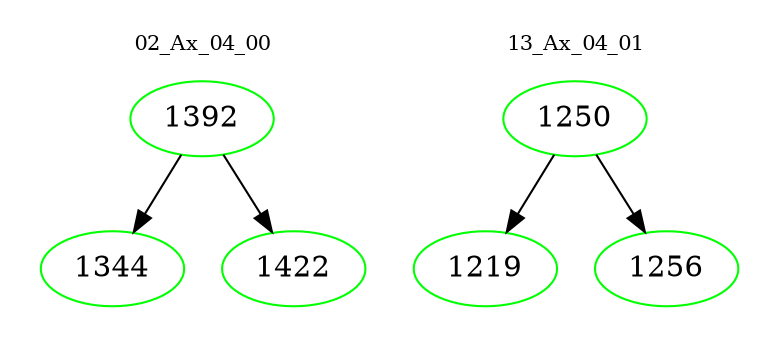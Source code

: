 digraph{
subgraph cluster_0 {
color = white
label = "02_Ax_04_00";
fontsize=10;
T0_1392 [label="1392", color="green"]
T0_1392 -> T0_1344 [color="black"]
T0_1344 [label="1344", color="green"]
T0_1392 -> T0_1422 [color="black"]
T0_1422 [label="1422", color="green"]
}
subgraph cluster_1 {
color = white
label = "13_Ax_04_01";
fontsize=10;
T1_1250 [label="1250", color="green"]
T1_1250 -> T1_1219 [color="black"]
T1_1219 [label="1219", color="green"]
T1_1250 -> T1_1256 [color="black"]
T1_1256 [label="1256", color="green"]
}
}
